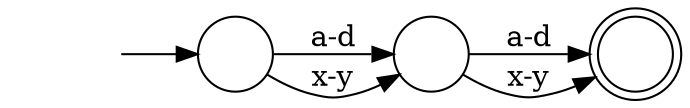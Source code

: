 digraph Automaton {
  rankdir = LR;
  0 [shape=circle,label=""];
  initial [shape=plaintext,label=""];
  initial -> 0
  0 -> 1 [label="a-d"]
  0 -> 1 [label="x-y"]
  1 [shape=circle,label=""];
  1 -> 2 [label="a-d"]
  1 -> 2 [label="x-y"]
  2 [shape=doublecircle,label=""];
}

